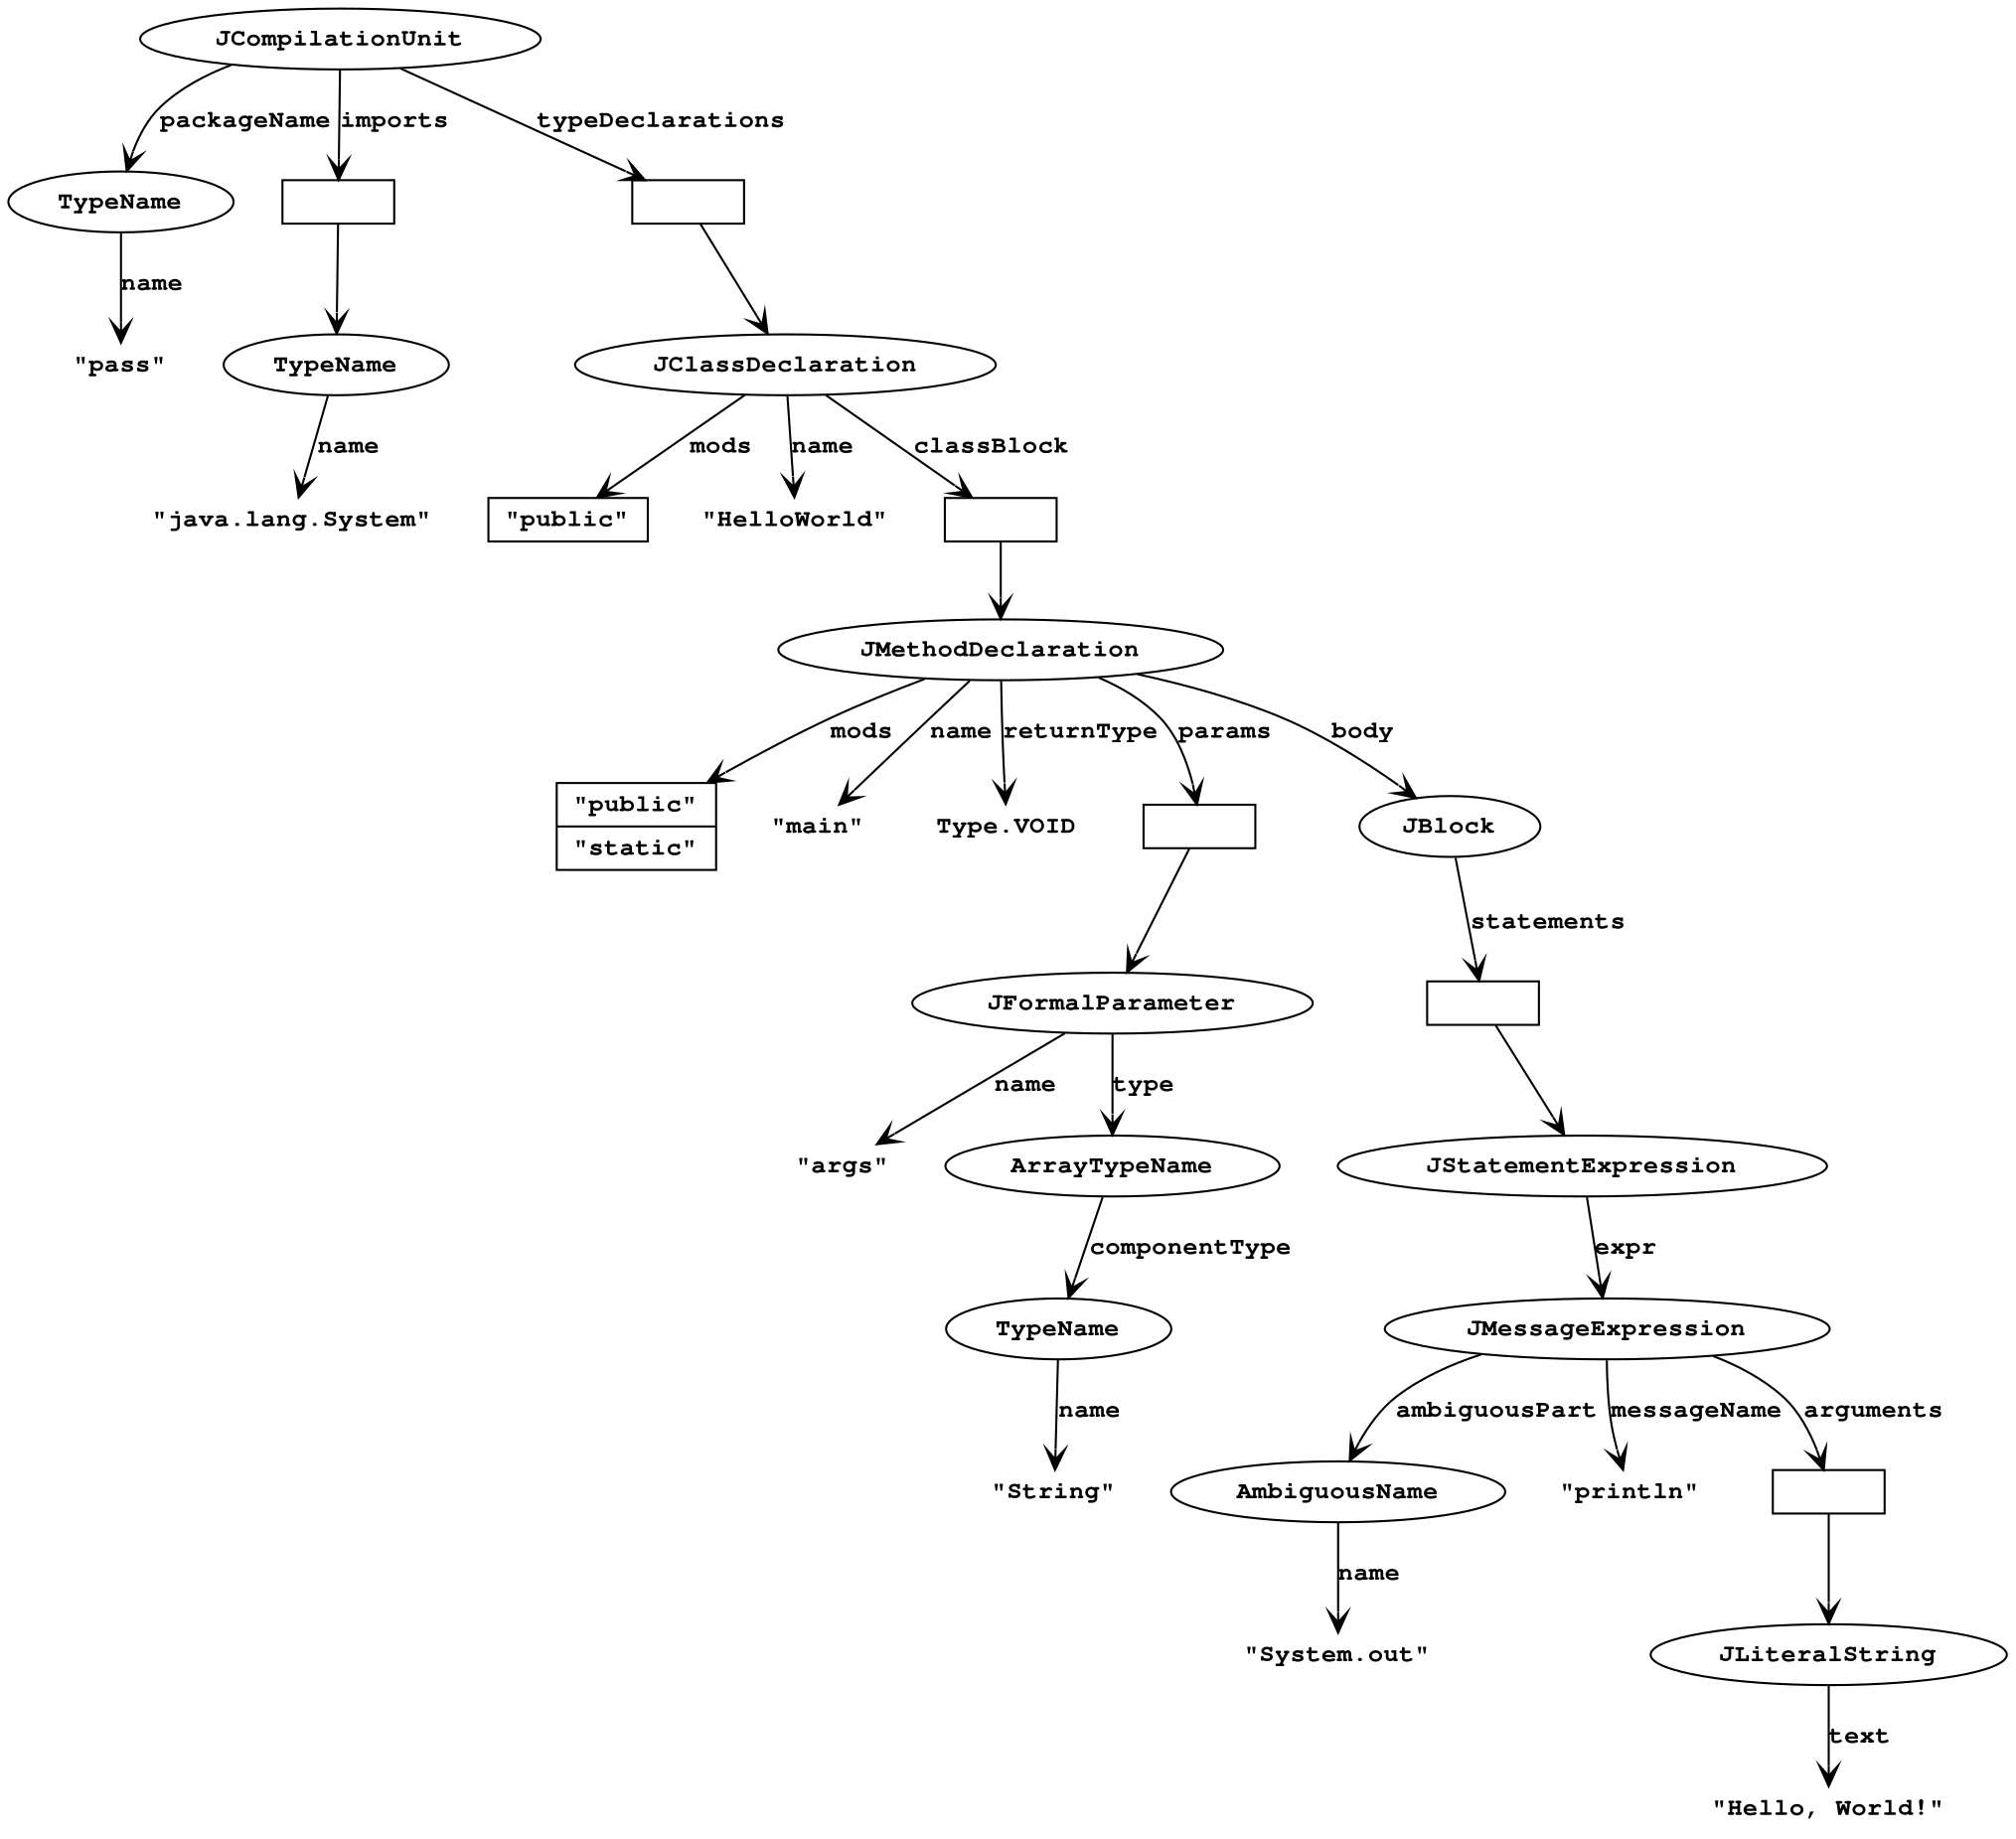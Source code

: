 digraph G {
 node [fontname="Courier Bold",fontsize=12,height=.15];
 edge [fontname="Courier Bold",fontsize=12,arrowhead="vee"]; 

 n1[label="JCompilationUnit"];

 n2[label="TypeName"];
 n3[label="\"pass\"",shape=plaintext];
 n1->n2[label="packageName"];
 n2->n3[label="name"];

 n4[label="",shape=record];
 n5[label="TypeName"];
 n6[label="\"java.lang.System\"",shape=plaintext];
 n1->n4[label="imports"];
 n4->n5[label=""];
 n5->n6[label="name"];

 n7[label="",shape=record];
 n1->n7[label="typeDeclarations"];

 n8[label="JClassDeclaration"]; n7->n8;
 n9[label="",shape=record,label="{\"public\"}"];
 n8->n9[label="mods"];

 n10[label="\"HelloWorld\"",shape=plaintext];
 n8->n10[label="name"];

 n11[label="",shape=record];
 n8->n11[label="classBlock"];

 n12[label="JMethodDeclaration"]; n11->n12;
 n13[label="",shape=record,label="{\"public\"|\"static\"}"];
 n12->n13[label="mods"];

 n14[label="\"main\"",shape=plaintext];
 n12->n14[label="name"];

 n15[label="Type.VOID",shape=plaintext];
 n12->n15[label="returnType"];

 n16[label="",shape=record];
 n12->n16[label="params"];

 n17[label="JFormalParameter"];n16->n17;

 n18[label="\"args\"",shape=plaintext];
 n17->n18[label="name"];
 
 n19[label="ArrayTypeName"];  n17->n19[label="type"];
 n20[label="TypeName"];
 n19->n20[label="componentType"];

 n21[label="\"String\"",shape=plaintext];
 n20->n21[label="name"];

 n22[label="JBlock"];
 n12->n22[label="body"];
 
 n23[label="",shape=record];
 n22->n23[label="statements"];

 n24[label="JStatementExpression"]; n23->n24;

 n25[label="JMessageExpression"]; n24->n25[label="expr"];

 n26[label="AmbiguousName"]; n25->n26[label="ambiguousPart"];
 n27[label="\"System.out\"",shape=plaintext];
 n26->n27[label="name"];

 n28[label="\"println\"",shape=plaintext];
 n25->n28[label="messageName"];

 n29[label="",shape=record];
 n25->n29[label="arguments"];

 n30[label="JLiteralString"]; n29->n30;
 n31[label="\"Hello, World!\"",shape=plaintext];
 n30->n31[label="text"];
}
